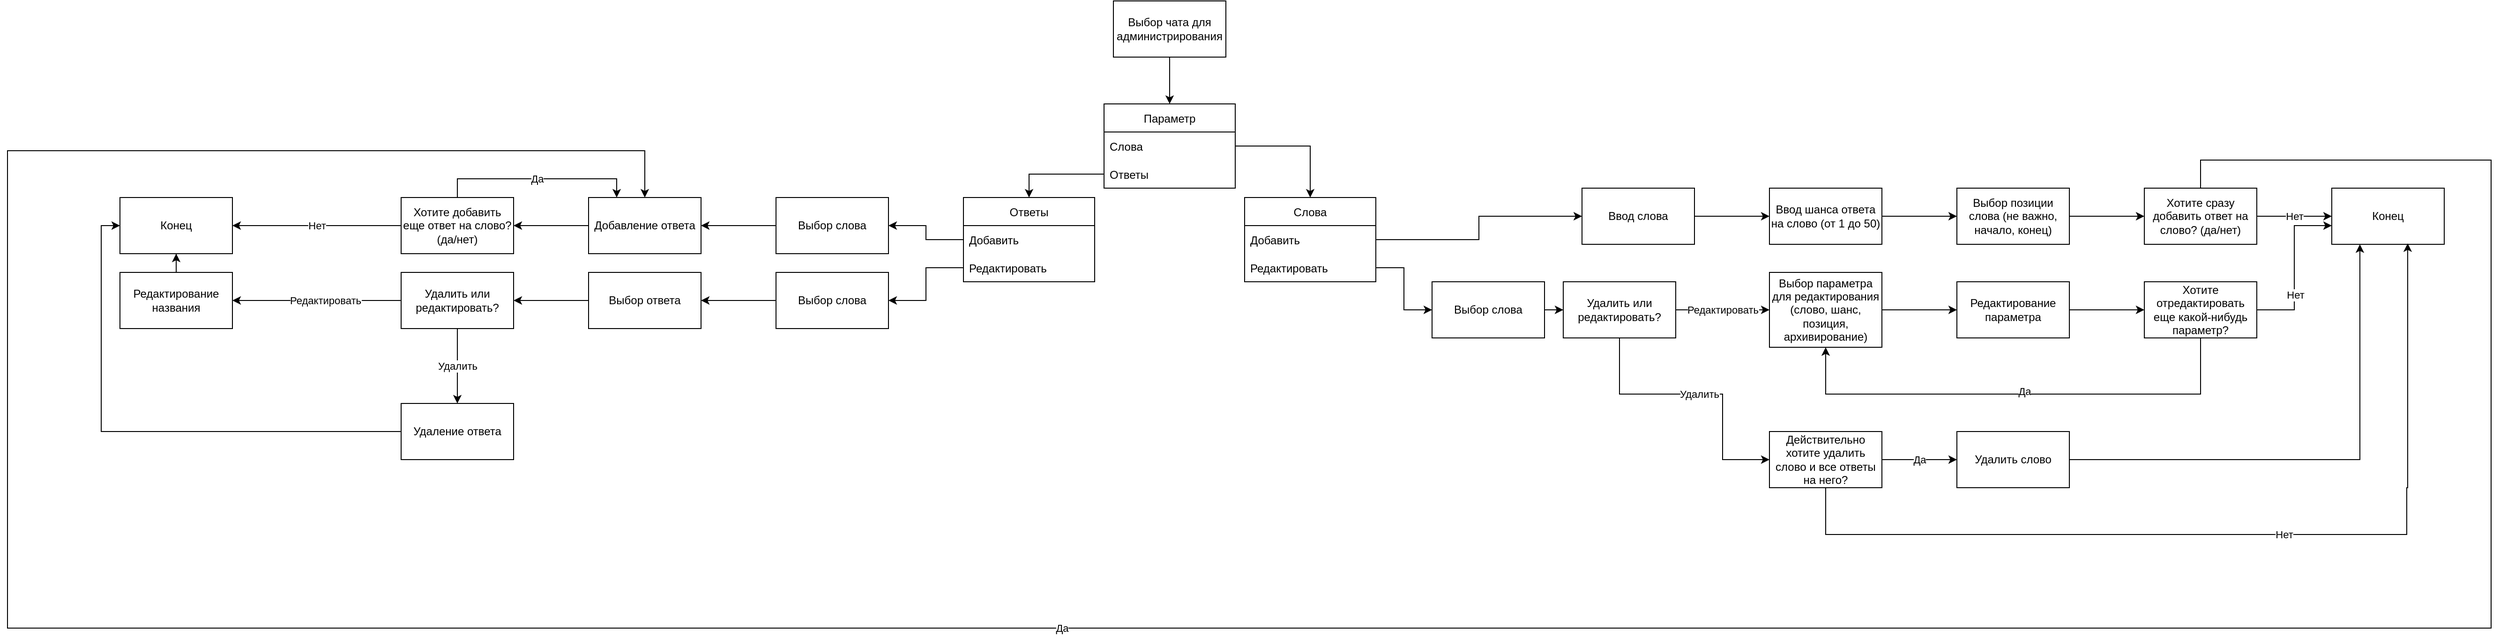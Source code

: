 <mxfile version="18.0.1" type="device"><diagram id="jr6neEY7yatl6veec5nZ" name="Страница 1"><mxGraphModel dx="4024" dy="1428" grid="1" gridSize="10" guides="1" tooltips="1" connect="1" arrows="1" fold="1" page="1" pageScale="1" pageWidth="827" pageHeight="1169" math="0" shadow="0"><root><mxCell id="0"/><mxCell id="1" parent="0"/><mxCell id="D-OKcqRzH5Is85Bkgeyn-2" value="Параметр" style="swimlane;fontStyle=0;childLayout=stackLayout;horizontal=1;startSize=30;horizontalStack=0;resizeParent=1;resizeParentMax=0;resizeLast=0;collapsible=1;marginBottom=0;" vertex="1" parent="1"><mxGeometry x="140" y="250" width="140" height="90" as="geometry"/></mxCell><mxCell id="D-OKcqRzH5Is85Bkgeyn-3" value="Слова" style="text;strokeColor=none;fillColor=none;align=left;verticalAlign=middle;spacingLeft=4;spacingRight=4;overflow=hidden;points=[[0,0.5],[1,0.5]];portConstraint=eastwest;rotatable=0;" vertex="1" parent="D-OKcqRzH5Is85Bkgeyn-2"><mxGeometry y="30" width="140" height="30" as="geometry"/></mxCell><mxCell id="D-OKcqRzH5Is85Bkgeyn-4" value="Ответы" style="text;strokeColor=none;fillColor=none;align=left;verticalAlign=middle;spacingLeft=4;spacingRight=4;overflow=hidden;points=[[0,0.5],[1,0.5]];portConstraint=eastwest;rotatable=0;" vertex="1" parent="D-OKcqRzH5Is85Bkgeyn-2"><mxGeometry y="60" width="140" height="30" as="geometry"/></mxCell><mxCell id="D-OKcqRzH5Is85Bkgeyn-9" style="edgeStyle=orthogonalEdgeStyle;rounded=0;orthogonalLoop=1;jettySize=auto;html=1;entryX=0.5;entryY=0;entryDx=0;entryDy=0;" edge="1" parent="1" source="D-OKcqRzH5Is85Bkgeyn-3" target="D-OKcqRzH5Is85Bkgeyn-10"><mxGeometry relative="1" as="geometry"><mxPoint x="350" y="295" as="targetPoint"/></mxGeometry></mxCell><mxCell id="D-OKcqRzH5Is85Bkgeyn-10" value="Слова" style="swimlane;fontStyle=0;childLayout=stackLayout;horizontal=1;startSize=30;horizontalStack=0;resizeParent=1;resizeParentMax=0;resizeLast=0;collapsible=1;marginBottom=0;" vertex="1" parent="1"><mxGeometry x="290" y="350" width="140" height="90" as="geometry"/></mxCell><mxCell id="D-OKcqRzH5Is85Bkgeyn-11" value="Добавить" style="text;strokeColor=none;fillColor=none;align=left;verticalAlign=middle;spacingLeft=4;spacingRight=4;overflow=hidden;points=[[0,0.5],[1,0.5]];portConstraint=eastwest;rotatable=0;" vertex="1" parent="D-OKcqRzH5Is85Bkgeyn-10"><mxGeometry y="30" width="140" height="30" as="geometry"/></mxCell><mxCell id="D-OKcqRzH5Is85Bkgeyn-12" value="Редактировать" style="text;strokeColor=none;fillColor=none;align=left;verticalAlign=middle;spacingLeft=4;spacingRight=4;overflow=hidden;points=[[0,0.5],[1,0.5]];portConstraint=eastwest;rotatable=0;" vertex="1" parent="D-OKcqRzH5Is85Bkgeyn-10"><mxGeometry y="60" width="140" height="30" as="geometry"/></mxCell><mxCell id="D-OKcqRzH5Is85Bkgeyn-14" value="Ответы" style="swimlane;fontStyle=0;childLayout=stackLayout;horizontal=1;startSize=30;horizontalStack=0;resizeParent=1;resizeParentMax=0;resizeLast=0;collapsible=1;marginBottom=0;" vertex="1" parent="1"><mxGeometry x="-10" y="350" width="140" height="90" as="geometry"/></mxCell><mxCell id="D-OKcqRzH5Is85Bkgeyn-15" value="Добавить" style="text;strokeColor=none;fillColor=none;align=left;verticalAlign=middle;spacingLeft=4;spacingRight=4;overflow=hidden;points=[[0,0.5],[1,0.5]];portConstraint=eastwest;rotatable=0;" vertex="1" parent="D-OKcqRzH5Is85Bkgeyn-14"><mxGeometry y="30" width="140" height="30" as="geometry"/></mxCell><mxCell id="D-OKcqRzH5Is85Bkgeyn-16" value="Редактировать" style="text;strokeColor=none;fillColor=none;align=left;verticalAlign=middle;spacingLeft=4;spacingRight=4;overflow=hidden;points=[[0,0.5],[1,0.5]];portConstraint=eastwest;rotatable=0;" vertex="1" parent="D-OKcqRzH5Is85Bkgeyn-14"><mxGeometry y="60" width="140" height="30" as="geometry"/></mxCell><mxCell id="D-OKcqRzH5Is85Bkgeyn-18" style="edgeStyle=orthogonalEdgeStyle;rounded=0;orthogonalLoop=1;jettySize=auto;html=1;entryX=0.5;entryY=0;entryDx=0;entryDy=0;" edge="1" parent="1" source="D-OKcqRzH5Is85Bkgeyn-4" target="D-OKcqRzH5Is85Bkgeyn-14"><mxGeometry relative="1" as="geometry"/></mxCell><mxCell id="D-OKcqRzH5Is85Bkgeyn-25" value="" style="edgeStyle=orthogonalEdgeStyle;rounded=0;orthogonalLoop=1;jettySize=auto;html=1;" edge="1" parent="1" source="D-OKcqRzH5Is85Bkgeyn-23" target="D-OKcqRzH5Is85Bkgeyn-24"><mxGeometry relative="1" as="geometry"/></mxCell><mxCell id="D-OKcqRzH5Is85Bkgeyn-23" value="Ввод слова" style="rounded=0;whiteSpace=wrap;html=1;" vertex="1" parent="1"><mxGeometry x="650" y="340" width="120" height="60" as="geometry"/></mxCell><mxCell id="D-OKcqRzH5Is85Bkgeyn-27" value="" style="edgeStyle=orthogonalEdgeStyle;rounded=0;orthogonalLoop=1;jettySize=auto;html=1;" edge="1" parent="1" source="D-OKcqRzH5Is85Bkgeyn-24" target="D-OKcqRzH5Is85Bkgeyn-26"><mxGeometry relative="1" as="geometry"/></mxCell><mxCell id="D-OKcqRzH5Is85Bkgeyn-24" value="Ввод шанса ответа на слово (от 1 до 50)" style="whiteSpace=wrap;html=1;rounded=0;" vertex="1" parent="1"><mxGeometry x="850" y="340" width="120" height="60" as="geometry"/></mxCell><mxCell id="D-OKcqRzH5Is85Bkgeyn-29" value="" style="edgeStyle=orthogonalEdgeStyle;rounded=0;orthogonalLoop=1;jettySize=auto;html=1;" edge="1" parent="1" source="D-OKcqRzH5Is85Bkgeyn-26" target="D-OKcqRzH5Is85Bkgeyn-28"><mxGeometry relative="1" as="geometry"/></mxCell><mxCell id="D-OKcqRzH5Is85Bkgeyn-26" value="Выбор позиции слова (не важно, начало, конец)" style="whiteSpace=wrap;html=1;rounded=0;" vertex="1" parent="1"><mxGeometry x="1050" y="340" width="120" height="60" as="geometry"/></mxCell><mxCell id="D-OKcqRzH5Is85Bkgeyn-31" value="" style="edgeStyle=orthogonalEdgeStyle;rounded=0;orthogonalLoop=1;jettySize=auto;html=1;" edge="1" parent="1" source="D-OKcqRzH5Is85Bkgeyn-28" target="D-OKcqRzH5Is85Bkgeyn-30"><mxGeometry relative="1" as="geometry"/></mxCell><mxCell id="D-OKcqRzH5Is85Bkgeyn-32" value="Нет" style="edgeLabel;html=1;align=center;verticalAlign=middle;resizable=0;points=[];" vertex="1" connectable="0" parent="D-OKcqRzH5Is85Bkgeyn-31"><mxGeometry x="0.19" y="1" relative="1" as="geometry"><mxPoint x="-8" y="1" as="offset"/></mxGeometry></mxCell><mxCell id="D-OKcqRzH5Is85Bkgeyn-67" value="Да" style="edgeStyle=orthogonalEdgeStyle;rounded=0;orthogonalLoop=1;jettySize=auto;html=1;entryX=0.5;entryY=0;entryDx=0;entryDy=0;" edge="1" parent="1" source="D-OKcqRzH5Is85Bkgeyn-28" target="D-OKcqRzH5Is85Bkgeyn-60"><mxGeometry relative="1" as="geometry"><Array as="points"><mxPoint x="1310" y="310"/><mxPoint x="1620" y="310"/><mxPoint x="1620" y="810"/><mxPoint x="-1030" y="810"/><mxPoint x="-1030" y="300"/><mxPoint x="-350" y="300"/></Array></mxGeometry></mxCell><mxCell id="D-OKcqRzH5Is85Bkgeyn-28" value="Хотите сразу добавить ответ на слово? (да/нет)" style="whiteSpace=wrap;html=1;rounded=0;" vertex="1" parent="1"><mxGeometry x="1250" y="340" width="120" height="60" as="geometry"/></mxCell><mxCell id="D-OKcqRzH5Is85Bkgeyn-30" value="Конец" style="whiteSpace=wrap;html=1;rounded=0;" vertex="1" parent="1"><mxGeometry x="1450" y="340" width="120" height="60" as="geometry"/></mxCell><mxCell id="D-OKcqRzH5Is85Bkgeyn-33" style="edgeStyle=orthogonalEdgeStyle;rounded=0;orthogonalLoop=1;jettySize=auto;html=1;entryX=0;entryY=0.5;entryDx=0;entryDy=0;" edge="1" parent="1" source="D-OKcqRzH5Is85Bkgeyn-11" target="D-OKcqRzH5Is85Bkgeyn-23"><mxGeometry relative="1" as="geometry"/></mxCell><mxCell id="D-OKcqRzH5Is85Bkgeyn-76" value="" style="edgeStyle=orthogonalEdgeStyle;rounded=0;orthogonalLoop=1;jettySize=auto;html=1;" edge="1" parent="1" source="D-OKcqRzH5Is85Bkgeyn-35" target="D-OKcqRzH5Is85Bkgeyn-75"><mxGeometry relative="1" as="geometry"/></mxCell><mxCell id="D-OKcqRzH5Is85Bkgeyn-35" value="Выбор слова" style="rounded=0;whiteSpace=wrap;html=1;" vertex="1" parent="1"><mxGeometry x="490" y="440" width="120" height="60" as="geometry"/></mxCell><mxCell id="D-OKcqRzH5Is85Bkgeyn-39" value="" style="edgeStyle=orthogonalEdgeStyle;rounded=0;orthogonalLoop=1;jettySize=auto;html=1;" edge="1" parent="1" source="D-OKcqRzH5Is85Bkgeyn-36" target="D-OKcqRzH5Is85Bkgeyn-38"><mxGeometry relative="1" as="geometry"/></mxCell><mxCell id="D-OKcqRzH5Is85Bkgeyn-36" value="Выбор параметра для редактирования (слово, шанс, позиция, архивирование)" style="whiteSpace=wrap;html=1;rounded=0;" vertex="1" parent="1"><mxGeometry x="850" y="430" width="120" height="80" as="geometry"/></mxCell><mxCell id="D-OKcqRzH5Is85Bkgeyn-41" value="" style="edgeStyle=orthogonalEdgeStyle;rounded=0;orthogonalLoop=1;jettySize=auto;html=1;" edge="1" parent="1" source="D-OKcqRzH5Is85Bkgeyn-38" target="D-OKcqRzH5Is85Bkgeyn-40"><mxGeometry relative="1" as="geometry"/></mxCell><mxCell id="D-OKcqRzH5Is85Bkgeyn-38" value="Редактирование параметра" style="whiteSpace=wrap;html=1;rounded=0;" vertex="1" parent="1"><mxGeometry x="1050" y="440" width="120" height="60" as="geometry"/></mxCell><mxCell id="D-OKcqRzH5Is85Bkgeyn-42" style="edgeStyle=orthogonalEdgeStyle;rounded=0;orthogonalLoop=1;jettySize=auto;html=1;entryX=0;entryY=0.667;entryDx=0;entryDy=0;entryPerimeter=0;" edge="1" parent="1" source="D-OKcqRzH5Is85Bkgeyn-40" target="D-OKcqRzH5Is85Bkgeyn-30"><mxGeometry relative="1" as="geometry"/></mxCell><mxCell id="D-OKcqRzH5Is85Bkgeyn-43" value="Нет" style="edgeLabel;html=1;align=center;verticalAlign=middle;resizable=0;points=[];" vertex="1" connectable="0" parent="D-OKcqRzH5Is85Bkgeyn-42"><mxGeometry x="-0.339" y="-1" relative="1" as="geometry"><mxPoint as="offset"/></mxGeometry></mxCell><mxCell id="D-OKcqRzH5Is85Bkgeyn-45" style="edgeStyle=orthogonalEdgeStyle;rounded=0;orthogonalLoop=1;jettySize=auto;html=1;entryX=0.5;entryY=1;entryDx=0;entryDy=0;" edge="1" parent="1" source="D-OKcqRzH5Is85Bkgeyn-40" target="D-OKcqRzH5Is85Bkgeyn-36"><mxGeometry relative="1" as="geometry"><Array as="points"><mxPoint x="1310" y="560"/><mxPoint x="910" y="560"/></Array></mxGeometry></mxCell><mxCell id="D-OKcqRzH5Is85Bkgeyn-46" value="Да" style="edgeLabel;html=1;align=center;verticalAlign=middle;resizable=0;points=[];" vertex="1" connectable="0" parent="D-OKcqRzH5Is85Bkgeyn-45"><mxGeometry x="-0.024" y="-3" relative="1" as="geometry"><mxPoint x="1" as="offset"/></mxGeometry></mxCell><mxCell id="D-OKcqRzH5Is85Bkgeyn-40" value="Хотите отредактировать еще какой-нибудь параметр?" style="whiteSpace=wrap;html=1;rounded=0;" vertex="1" parent="1"><mxGeometry x="1250" y="440" width="120" height="60" as="geometry"/></mxCell><mxCell id="D-OKcqRzH5Is85Bkgeyn-44" style="edgeStyle=orthogonalEdgeStyle;rounded=0;orthogonalLoop=1;jettySize=auto;html=1;entryX=0;entryY=0.5;entryDx=0;entryDy=0;" edge="1" parent="1" source="D-OKcqRzH5Is85Bkgeyn-12" target="D-OKcqRzH5Is85Bkgeyn-35"><mxGeometry relative="1" as="geometry"/></mxCell><mxCell id="D-OKcqRzH5Is85Bkgeyn-52" value="Да" style="edgeStyle=orthogonalEdgeStyle;rounded=0;orthogonalLoop=1;jettySize=auto;html=1;" edge="1" parent="1" source="D-OKcqRzH5Is85Bkgeyn-49" target="D-OKcqRzH5Is85Bkgeyn-51"><mxGeometry relative="1" as="geometry"/></mxCell><mxCell id="D-OKcqRzH5Is85Bkgeyn-55" style="edgeStyle=orthogonalEdgeStyle;rounded=0;orthogonalLoop=1;jettySize=auto;html=1;entryX=0.675;entryY=0.983;entryDx=0;entryDy=0;entryPerimeter=0;" edge="1" parent="1" source="D-OKcqRzH5Is85Bkgeyn-49" target="D-OKcqRzH5Is85Bkgeyn-30"><mxGeometry relative="1" as="geometry"><mxPoint x="1530" y="660" as="targetPoint"/><Array as="points"><mxPoint x="910" y="710"/><mxPoint x="1530" y="710"/><mxPoint x="1530" y="660"/><mxPoint x="1531" y="660"/></Array></mxGeometry></mxCell><mxCell id="D-OKcqRzH5Is85Bkgeyn-56" value="Нет" style="edgeLabel;html=1;align=center;verticalAlign=middle;resizable=0;points=[];" vertex="1" connectable="0" parent="D-OKcqRzH5Is85Bkgeyn-55"><mxGeometry x="0.097" relative="1" as="geometry"><mxPoint as="offset"/></mxGeometry></mxCell><mxCell id="D-OKcqRzH5Is85Bkgeyn-49" value="Действительно хотите удалить слово и все ответы на него?" style="whiteSpace=wrap;html=1;rounded=0;" vertex="1" parent="1"><mxGeometry x="850" y="600" width="120" height="60" as="geometry"/></mxCell><mxCell id="D-OKcqRzH5Is85Bkgeyn-54" value="" style="edgeStyle=orthogonalEdgeStyle;rounded=0;orthogonalLoop=1;jettySize=auto;html=1;entryX=0.25;entryY=1;entryDx=0;entryDy=0;" edge="1" parent="1" source="D-OKcqRzH5Is85Bkgeyn-51" target="D-OKcqRzH5Is85Bkgeyn-30"><mxGeometry relative="1" as="geometry"><mxPoint x="1250" y="630" as="targetPoint"/></mxGeometry></mxCell><mxCell id="D-OKcqRzH5Is85Bkgeyn-51" value="Удалить слово" style="whiteSpace=wrap;html=1;rounded=0;" vertex="1" parent="1"><mxGeometry x="1050" y="600" width="120" height="60" as="geometry"/></mxCell><mxCell id="D-OKcqRzH5Is85Bkgeyn-61" value="" style="edgeStyle=orthogonalEdgeStyle;rounded=0;orthogonalLoop=1;jettySize=auto;html=1;" edge="1" parent="1" source="D-OKcqRzH5Is85Bkgeyn-59" target="D-OKcqRzH5Is85Bkgeyn-60"><mxGeometry relative="1" as="geometry"/></mxCell><mxCell id="D-OKcqRzH5Is85Bkgeyn-59" value="Выбор слова" style="rounded=0;whiteSpace=wrap;html=1;" vertex="1" parent="1"><mxGeometry x="-210" y="350" width="120" height="60" as="geometry"/></mxCell><mxCell id="D-OKcqRzH5Is85Bkgeyn-63" value="" style="edgeStyle=orthogonalEdgeStyle;rounded=0;orthogonalLoop=1;jettySize=auto;html=1;" edge="1" parent="1" source="D-OKcqRzH5Is85Bkgeyn-60" target="D-OKcqRzH5Is85Bkgeyn-62"><mxGeometry relative="1" as="geometry"/></mxCell><mxCell id="D-OKcqRzH5Is85Bkgeyn-60" value="Добавление ответа" style="whiteSpace=wrap;html=1;rounded=0;" vertex="1" parent="1"><mxGeometry x="-410" y="350" width="120" height="60" as="geometry"/></mxCell><mxCell id="D-OKcqRzH5Is85Bkgeyn-65" value="Нет" style="edgeStyle=orthogonalEdgeStyle;rounded=0;orthogonalLoop=1;jettySize=auto;html=1;" edge="1" parent="1" source="D-OKcqRzH5Is85Bkgeyn-62" target="D-OKcqRzH5Is85Bkgeyn-64"><mxGeometry relative="1" as="geometry"/></mxCell><mxCell id="D-OKcqRzH5Is85Bkgeyn-66" value="Да" style="edgeStyle=orthogonalEdgeStyle;rounded=0;orthogonalLoop=1;jettySize=auto;html=1;entryX=0.25;entryY=0;entryDx=0;entryDy=0;" edge="1" parent="1" source="D-OKcqRzH5Is85Bkgeyn-62" target="D-OKcqRzH5Is85Bkgeyn-60"><mxGeometry relative="1" as="geometry"><Array as="points"><mxPoint x="-550" y="330"/><mxPoint x="-380" y="330"/></Array></mxGeometry></mxCell><mxCell id="D-OKcqRzH5Is85Bkgeyn-62" value="Хотите добавить еще ответ на слово? (да/нет)" style="whiteSpace=wrap;html=1;rounded=0;" vertex="1" parent="1"><mxGeometry x="-610" y="350" width="120" height="60" as="geometry"/></mxCell><mxCell id="D-OKcqRzH5Is85Bkgeyn-64" value="Конец" style="whiteSpace=wrap;html=1;rounded=0;" vertex="1" parent="1"><mxGeometry x="-910" y="350" width="120" height="60" as="geometry"/></mxCell><mxCell id="D-OKcqRzH5Is85Bkgeyn-68" style="edgeStyle=orthogonalEdgeStyle;rounded=0;orthogonalLoop=1;jettySize=auto;html=1;entryX=1;entryY=0.5;entryDx=0;entryDy=0;" edge="1" parent="1" source="D-OKcqRzH5Is85Bkgeyn-15" target="D-OKcqRzH5Is85Bkgeyn-59"><mxGeometry relative="1" as="geometry"/></mxCell><mxCell id="D-OKcqRzH5Is85Bkgeyn-72" value="" style="edgeStyle=orthogonalEdgeStyle;rounded=0;orthogonalLoop=1;jettySize=auto;html=1;" edge="1" parent="1" source="D-OKcqRzH5Is85Bkgeyn-69" target="D-OKcqRzH5Is85Bkgeyn-71"><mxGeometry relative="1" as="geometry"/></mxCell><mxCell id="D-OKcqRzH5Is85Bkgeyn-69" value="Выбор слова" style="rounded=0;whiteSpace=wrap;html=1;" vertex="1" parent="1"><mxGeometry x="-210" y="430" width="120" height="60" as="geometry"/></mxCell><mxCell id="D-OKcqRzH5Is85Bkgeyn-70" style="edgeStyle=orthogonalEdgeStyle;rounded=0;orthogonalLoop=1;jettySize=auto;html=1;entryX=1;entryY=0.5;entryDx=0;entryDy=0;" edge="1" parent="1" source="D-OKcqRzH5Is85Bkgeyn-16" target="D-OKcqRzH5Is85Bkgeyn-69"><mxGeometry relative="1" as="geometry"/></mxCell><mxCell id="D-OKcqRzH5Is85Bkgeyn-80" style="edgeStyle=orthogonalEdgeStyle;rounded=0;orthogonalLoop=1;jettySize=auto;html=1;entryX=1;entryY=0.5;entryDx=0;entryDy=0;" edge="1" parent="1" source="D-OKcqRzH5Is85Bkgeyn-71" target="D-OKcqRzH5Is85Bkgeyn-79"><mxGeometry relative="1" as="geometry"/></mxCell><mxCell id="D-OKcqRzH5Is85Bkgeyn-71" value="Выбор ответа" style="whiteSpace=wrap;html=1;rounded=0;" vertex="1" parent="1"><mxGeometry x="-410" y="430" width="120" height="60" as="geometry"/></mxCell><mxCell id="D-OKcqRzH5Is85Bkgeyn-83" value="" style="edgeStyle=orthogonalEdgeStyle;rounded=0;orthogonalLoop=1;jettySize=auto;html=1;" edge="1" parent="1" source="D-OKcqRzH5Is85Bkgeyn-73" target="D-OKcqRzH5Is85Bkgeyn-64"><mxGeometry relative="1" as="geometry"/></mxCell><mxCell id="D-OKcqRzH5Is85Bkgeyn-73" value="Редактирование названия" style="whiteSpace=wrap;html=1;rounded=0;" vertex="1" parent="1"><mxGeometry x="-910" y="430" width="120" height="60" as="geometry"/></mxCell><mxCell id="D-OKcqRzH5Is85Bkgeyn-77" value="Редактировать" style="edgeStyle=orthogonalEdgeStyle;rounded=0;orthogonalLoop=1;jettySize=auto;html=1;" edge="1" parent="1" source="D-OKcqRzH5Is85Bkgeyn-75" target="D-OKcqRzH5Is85Bkgeyn-36"><mxGeometry relative="1" as="geometry"/></mxCell><mxCell id="D-OKcqRzH5Is85Bkgeyn-78" value="Удалить" style="edgeStyle=orthogonalEdgeStyle;rounded=0;orthogonalLoop=1;jettySize=auto;html=1;entryX=0;entryY=0.5;entryDx=0;entryDy=0;" edge="1" parent="1" source="D-OKcqRzH5Is85Bkgeyn-75" target="D-OKcqRzH5Is85Bkgeyn-49"><mxGeometry relative="1" as="geometry"><Array as="points"><mxPoint x="690" y="560"/><mxPoint x="800" y="560"/><mxPoint x="800" y="630"/></Array></mxGeometry></mxCell><mxCell id="D-OKcqRzH5Is85Bkgeyn-75" value="Удалить или редактировать?" style="rounded=0;whiteSpace=wrap;html=1;" vertex="1" parent="1"><mxGeometry x="630" y="440" width="120" height="60" as="geometry"/></mxCell><mxCell id="D-OKcqRzH5Is85Bkgeyn-81" style="edgeStyle=orthogonalEdgeStyle;rounded=0;orthogonalLoop=1;jettySize=auto;html=1;entryX=1;entryY=0.5;entryDx=0;entryDy=0;" edge="1" parent="1" source="D-OKcqRzH5Is85Bkgeyn-79" target="D-OKcqRzH5Is85Bkgeyn-73"><mxGeometry relative="1" as="geometry"/></mxCell><mxCell id="D-OKcqRzH5Is85Bkgeyn-84" value="Редактировать" style="edgeLabel;html=1;align=center;verticalAlign=middle;resizable=0;points=[];" vertex="1" connectable="0" parent="D-OKcqRzH5Is85Bkgeyn-81"><mxGeometry x="-0.094" relative="1" as="geometry"><mxPoint as="offset"/></mxGeometry></mxCell><mxCell id="D-OKcqRzH5Is85Bkgeyn-86" value="Удалить" style="edgeStyle=orthogonalEdgeStyle;rounded=0;orthogonalLoop=1;jettySize=auto;html=1;" edge="1" parent="1" source="D-OKcqRzH5Is85Bkgeyn-79" target="D-OKcqRzH5Is85Bkgeyn-85"><mxGeometry relative="1" as="geometry"/></mxCell><mxCell id="D-OKcqRzH5Is85Bkgeyn-79" value="Удалить или редактировать?" style="whiteSpace=wrap;html=1;rounded=0;" vertex="1" parent="1"><mxGeometry x="-610" y="430" width="120" height="60" as="geometry"/></mxCell><mxCell id="D-OKcqRzH5Is85Bkgeyn-87" style="edgeStyle=orthogonalEdgeStyle;rounded=0;orthogonalLoop=1;jettySize=auto;html=1;entryX=0;entryY=0.5;entryDx=0;entryDy=0;" edge="1" parent="1" source="D-OKcqRzH5Is85Bkgeyn-85" target="D-OKcqRzH5Is85Bkgeyn-64"><mxGeometry relative="1" as="geometry"><mxPoint x="-970" y="380" as="targetPoint"/></mxGeometry></mxCell><mxCell id="D-OKcqRzH5Is85Bkgeyn-85" value="Удаление ответа" style="whiteSpace=wrap;html=1;rounded=0;" vertex="1" parent="1"><mxGeometry x="-610" y="570" width="120" height="60" as="geometry"/></mxCell><mxCell id="D-OKcqRzH5Is85Bkgeyn-89" style="edgeStyle=orthogonalEdgeStyle;rounded=0;orthogonalLoop=1;jettySize=auto;html=1;entryX=0.5;entryY=0;entryDx=0;entryDy=0;" edge="1" parent="1" source="D-OKcqRzH5Is85Bkgeyn-88" target="D-OKcqRzH5Is85Bkgeyn-2"><mxGeometry relative="1" as="geometry"/></mxCell><mxCell id="D-OKcqRzH5Is85Bkgeyn-88" value="Выбор чата для администрирования" style="rounded=0;whiteSpace=wrap;html=1;" vertex="1" parent="1"><mxGeometry x="150" y="140" width="120" height="60" as="geometry"/></mxCell></root></mxGraphModel></diagram></mxfile>